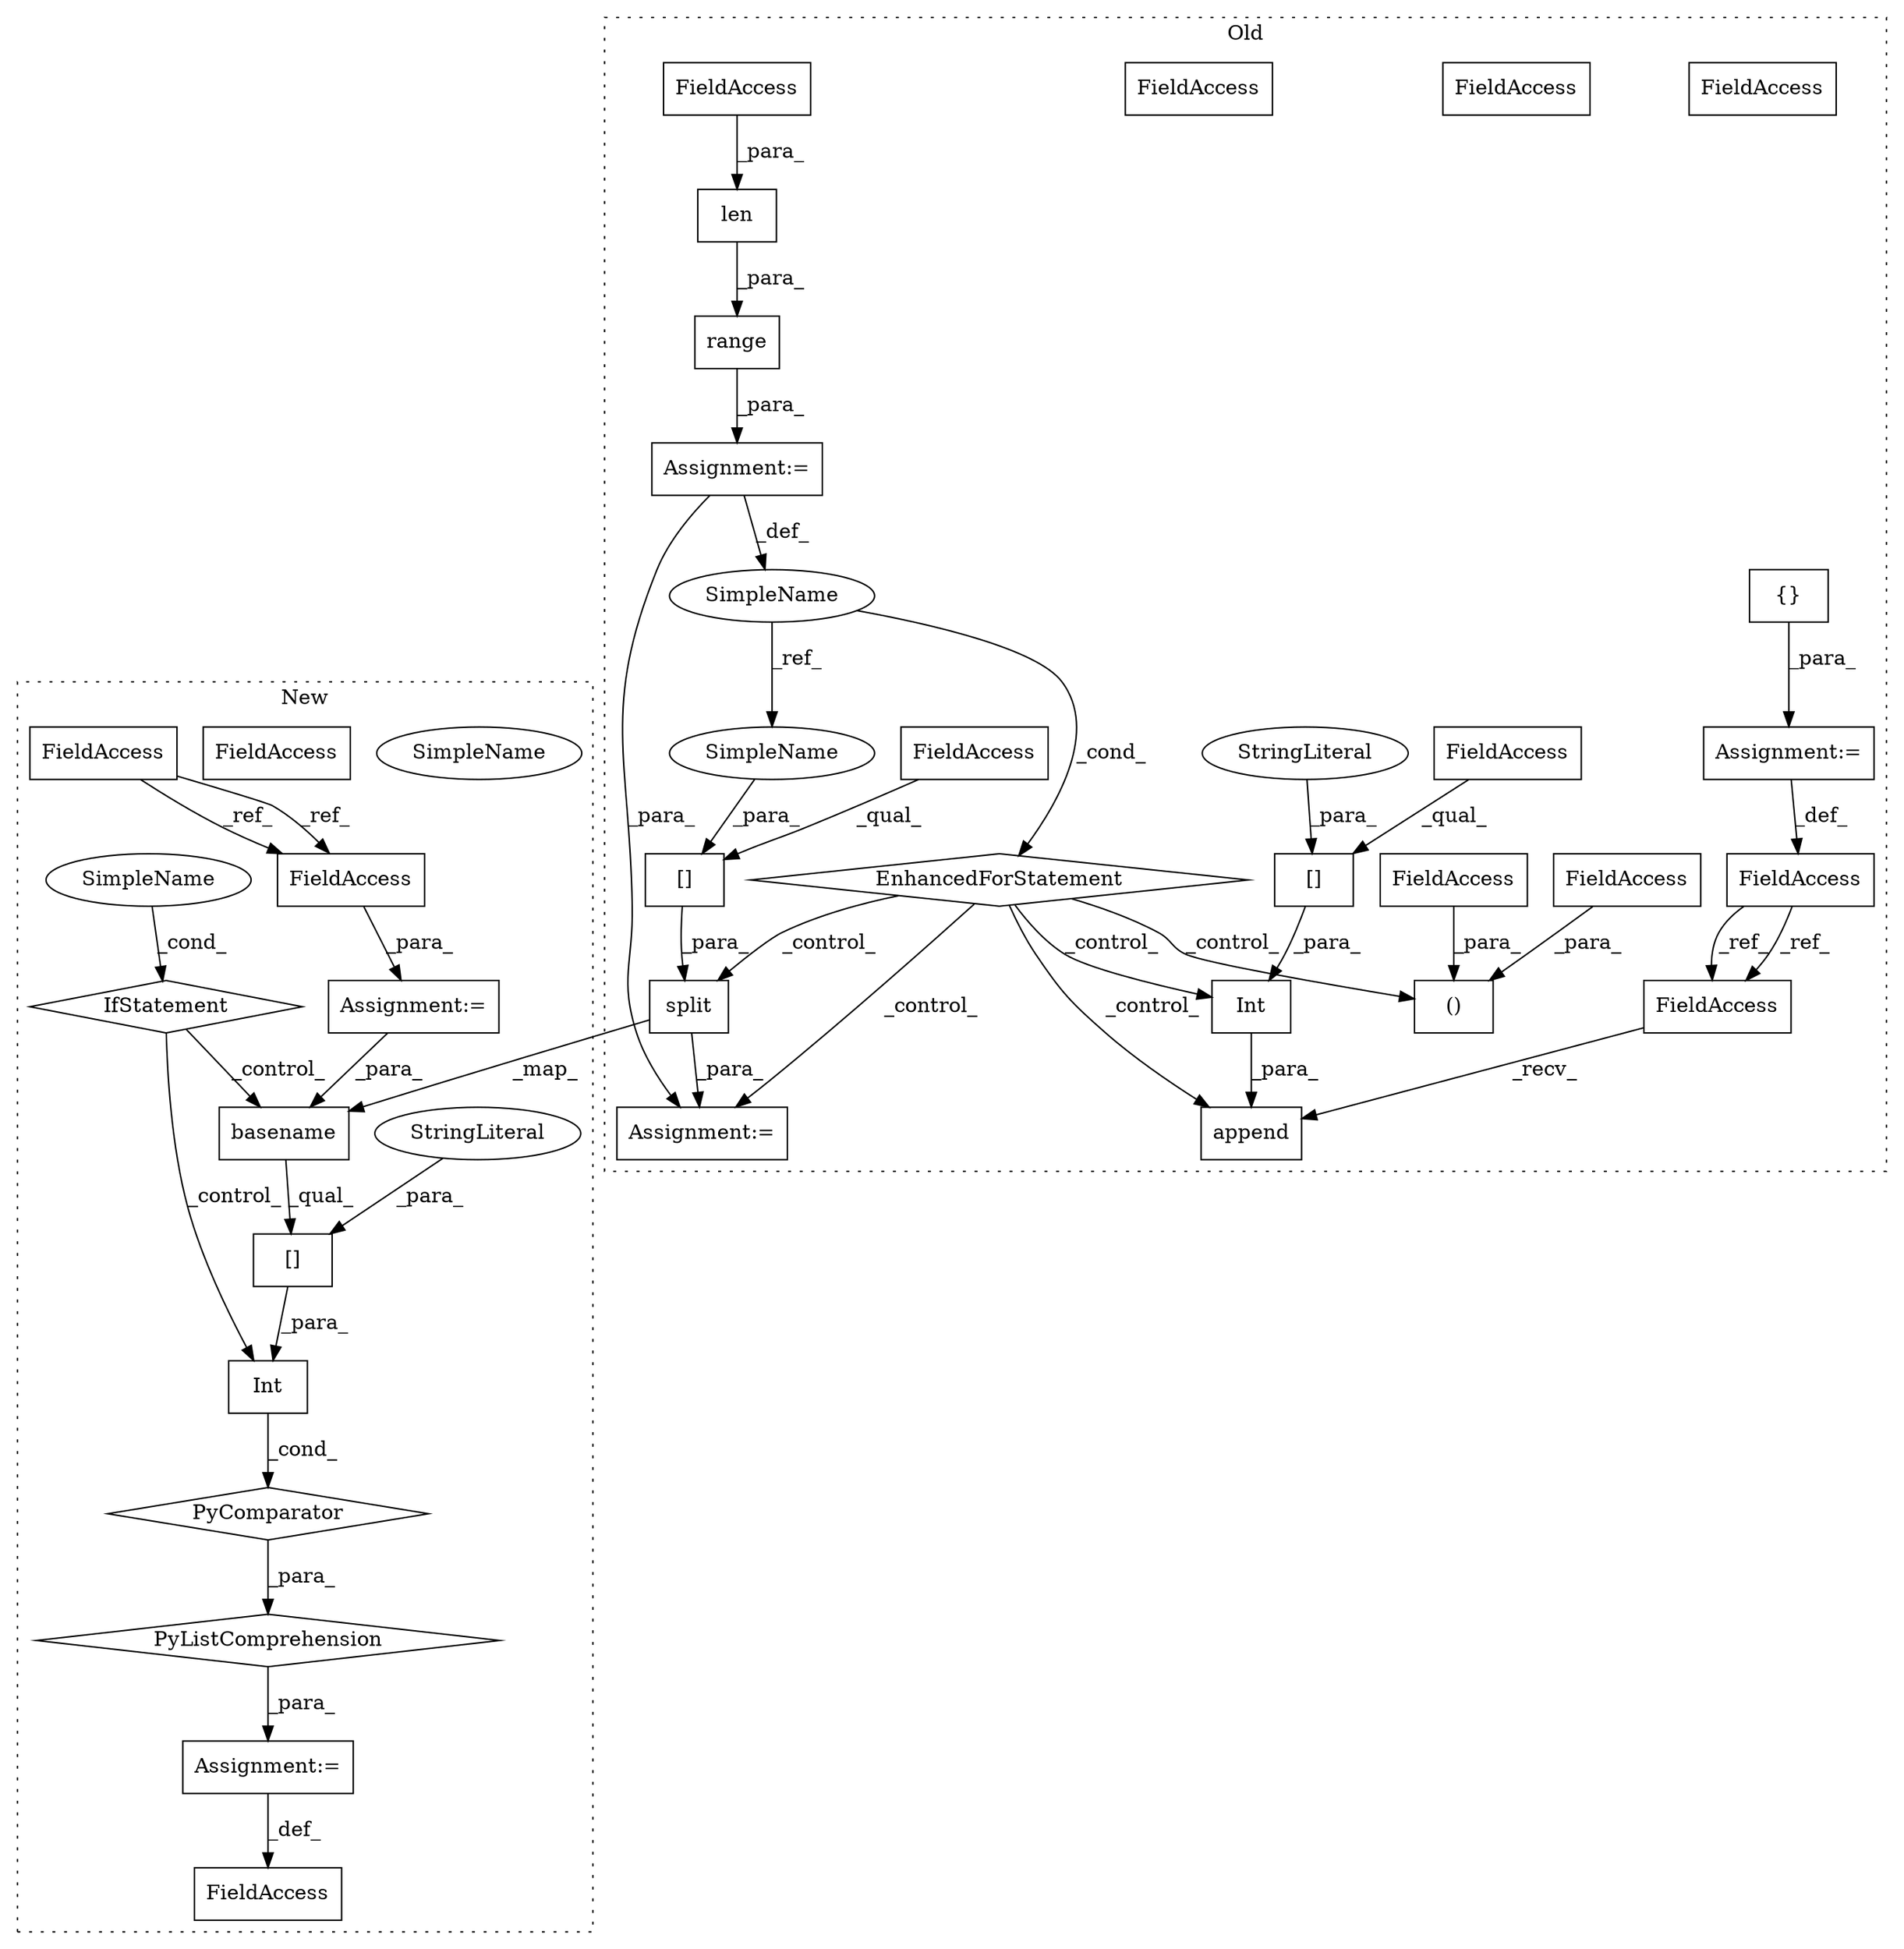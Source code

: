 digraph G {
subgraph cluster0 {
1 [label="Int" a="32" s="609,641" l="4,1" shape="box"];
6 [label="append" a="32" s="602,642" l="7,1" shape="box"];
7 [label="EnhancedForStatement" a="70" s="434,516" l="53,2" shape="diamond"];
8 [label="{}" a="4" s="426" l="2" shape="box"];
9 [label="Assignment:=" a="7" s="416" l="1" shape="box"];
10 [label="range" a="32" s="495,515" l="6,1" shape="box"];
11 [label="SimpleName" a="42" s="491" l="1" shape="ellipse"];
12 [label="FieldAccess" a="22" s="407" l="9" shape="box"];
14 [label="FieldAccess" a="22" s="592" l="9" shape="box"];
15 [label="Assignment:=" a="7" s="434,516" l="53,2" shape="box"];
16 [label="()" a="106" s="533" l="22" shape="box"];
18 [label="split" a="32" s="565,583" l="6,1" shape="box"];
19 [label="[]" a="2" s="571,582" l="10,1" shape="box"];
21 [label="len" a="32" s="501,514" l="4,1" shape="box"];
22 [label="[]" a="2" s="613,640" l="9,1" shape="box"];
23 [label="FieldAccess" a="22" s="505" l="9" shape="box"];
26 [label="FieldAccess" a="22" s="533" l="1" shape="box"];
27 [label="FieldAccess" a="22" s="571" l="9" shape="box"];
28 [label="FieldAccess" a="22" s="547" l="8" shape="box"];
30 [label="FieldAccess" a="22" s="613" l="8" shape="box"];
32 [label="StringLiteral" a="45" s="622" l="18" shape="ellipse"];
33 [label="Assignment:=" a="7" s="555" l="2" shape="box"];
38 [label="SimpleName" a="42" s="581" l="1" shape="ellipse"];
39 [label="FieldAccess" a="22" s="592" l="9" shape="box"];
40 [label="FieldAccess" a="22" s="505" l="9" shape="box"];
41 [label="FieldAccess" a="22" s="571" l="9" shape="box"];
label = "Old";
style="dotted";
}
subgraph cluster1 {
2 [label="PyListComprehension" a="109" s="428" l="152" shape="diamond"];
3 [label="PyComparator" a="113" s="540" l="32" shape="diamond"];
4 [label="Assignment:=" a="7" s="540" l="32" shape="box"];
5 [label="Assignment:=" a="7" s="416" l="12" shape="box"];
13 [label="FieldAccess" a="22" s="407" l="9" shape="box"];
17 [label="basename" a="32" s="440,457" l="9,1" shape="box"];
20 [label="[]" a="2" s="432,477" l="27,1" shape="box"];
24 [label="SimpleName" a="42" s="567" l="5" shape="ellipse"];
25 [label="IfStatement" a="25" s="540" l="32" shape="diamond"];
29 [label="FieldAccess" a="22" s="554" l="9" shape="box"];
31 [label="StringLiteral" a="45" s="459" l="18" shape="ellipse"];
34 [label="Int" a="32" s="428,478" l="4,1" shape="box"];
35 [label="FieldAccess" a="22" s="363" l="9" shape="box"];
36 [label="SimpleName" a="42" s="567" l="5" shape="ellipse"];
37 [label="FieldAccess" a="22" s="554" l="9" shape="box"];
label = "New";
style="dotted";
}
1 -> 6 [label="_para_"];
2 -> 5 [label="_para_"];
3 -> 2 [label="_para_"];
4 -> 17 [label="_para_"];
5 -> 13 [label="_def_"];
7 -> 6 [label="_control_"];
7 -> 1 [label="_control_"];
7 -> 16 [label="_control_"];
7 -> 18 [label="_control_"];
7 -> 33 [label="_control_"];
8 -> 9 [label="_para_"];
9 -> 12 [label="_def_"];
10 -> 15 [label="_para_"];
11 -> 38 [label="_ref_"];
11 -> 7 [label="_cond_"];
12 -> 39 [label="_ref_"];
12 -> 39 [label="_ref_"];
15 -> 33 [label="_para_"];
15 -> 11 [label="_def_"];
17 -> 20 [label="_qual_"];
18 -> 17 [label="_map_"];
18 -> 33 [label="_para_"];
19 -> 18 [label="_para_"];
20 -> 34 [label="_para_"];
21 -> 10 [label="_para_"];
22 -> 1 [label="_para_"];
25 -> 17 [label="_control_"];
25 -> 34 [label="_control_"];
26 -> 16 [label="_para_"];
28 -> 16 [label="_para_"];
30 -> 22 [label="_qual_"];
31 -> 20 [label="_para_"];
32 -> 22 [label="_para_"];
34 -> 3 [label="_cond_"];
35 -> 37 [label="_ref_"];
35 -> 37 [label="_ref_"];
36 -> 25 [label="_cond_"];
37 -> 4 [label="_para_"];
38 -> 19 [label="_para_"];
39 -> 6 [label="_recv_"];
40 -> 21 [label="_para_"];
41 -> 19 [label="_qual_"];
}
